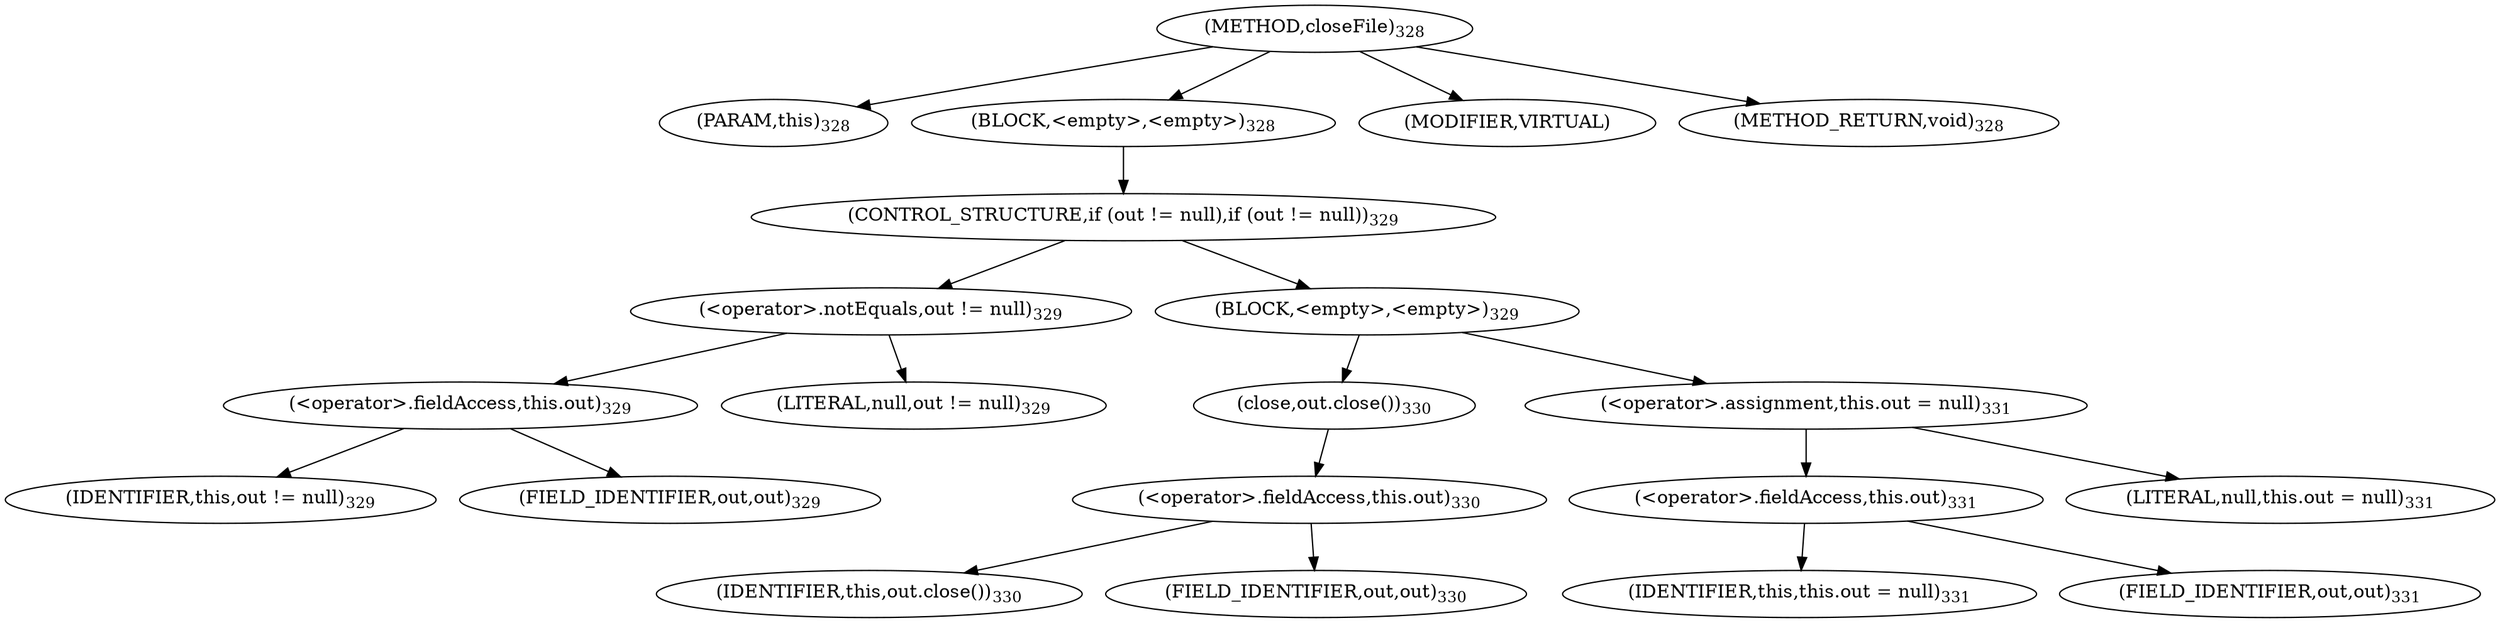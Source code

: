 digraph "closeFile" {  
"664" [label = <(METHOD,closeFile)<SUB>328</SUB>> ]
"665" [label = <(PARAM,this)<SUB>328</SUB>> ]
"666" [label = <(BLOCK,&lt;empty&gt;,&lt;empty&gt;)<SUB>328</SUB>> ]
"667" [label = <(CONTROL_STRUCTURE,if (out != null),if (out != null))<SUB>329</SUB>> ]
"668" [label = <(&lt;operator&gt;.notEquals,out != null)<SUB>329</SUB>> ]
"669" [label = <(&lt;operator&gt;.fieldAccess,this.out)<SUB>329</SUB>> ]
"670" [label = <(IDENTIFIER,this,out != null)<SUB>329</SUB>> ]
"671" [label = <(FIELD_IDENTIFIER,out,out)<SUB>329</SUB>> ]
"672" [label = <(LITERAL,null,out != null)<SUB>329</SUB>> ]
"673" [label = <(BLOCK,&lt;empty&gt;,&lt;empty&gt;)<SUB>329</SUB>> ]
"674" [label = <(close,out.close())<SUB>330</SUB>> ]
"675" [label = <(&lt;operator&gt;.fieldAccess,this.out)<SUB>330</SUB>> ]
"676" [label = <(IDENTIFIER,this,out.close())<SUB>330</SUB>> ]
"677" [label = <(FIELD_IDENTIFIER,out,out)<SUB>330</SUB>> ]
"678" [label = <(&lt;operator&gt;.assignment,this.out = null)<SUB>331</SUB>> ]
"679" [label = <(&lt;operator&gt;.fieldAccess,this.out)<SUB>331</SUB>> ]
"680" [label = <(IDENTIFIER,this,this.out = null)<SUB>331</SUB>> ]
"681" [label = <(FIELD_IDENTIFIER,out,out)<SUB>331</SUB>> ]
"682" [label = <(LITERAL,null,this.out = null)<SUB>331</SUB>> ]
"683" [label = <(MODIFIER,VIRTUAL)> ]
"684" [label = <(METHOD_RETURN,void)<SUB>328</SUB>> ]
  "664" -> "665" 
  "664" -> "666" 
  "664" -> "683" 
  "664" -> "684" 
  "666" -> "667" 
  "667" -> "668" 
  "667" -> "673" 
  "668" -> "669" 
  "668" -> "672" 
  "669" -> "670" 
  "669" -> "671" 
  "673" -> "674" 
  "673" -> "678" 
  "674" -> "675" 
  "675" -> "676" 
  "675" -> "677" 
  "678" -> "679" 
  "678" -> "682" 
  "679" -> "680" 
  "679" -> "681" 
}
